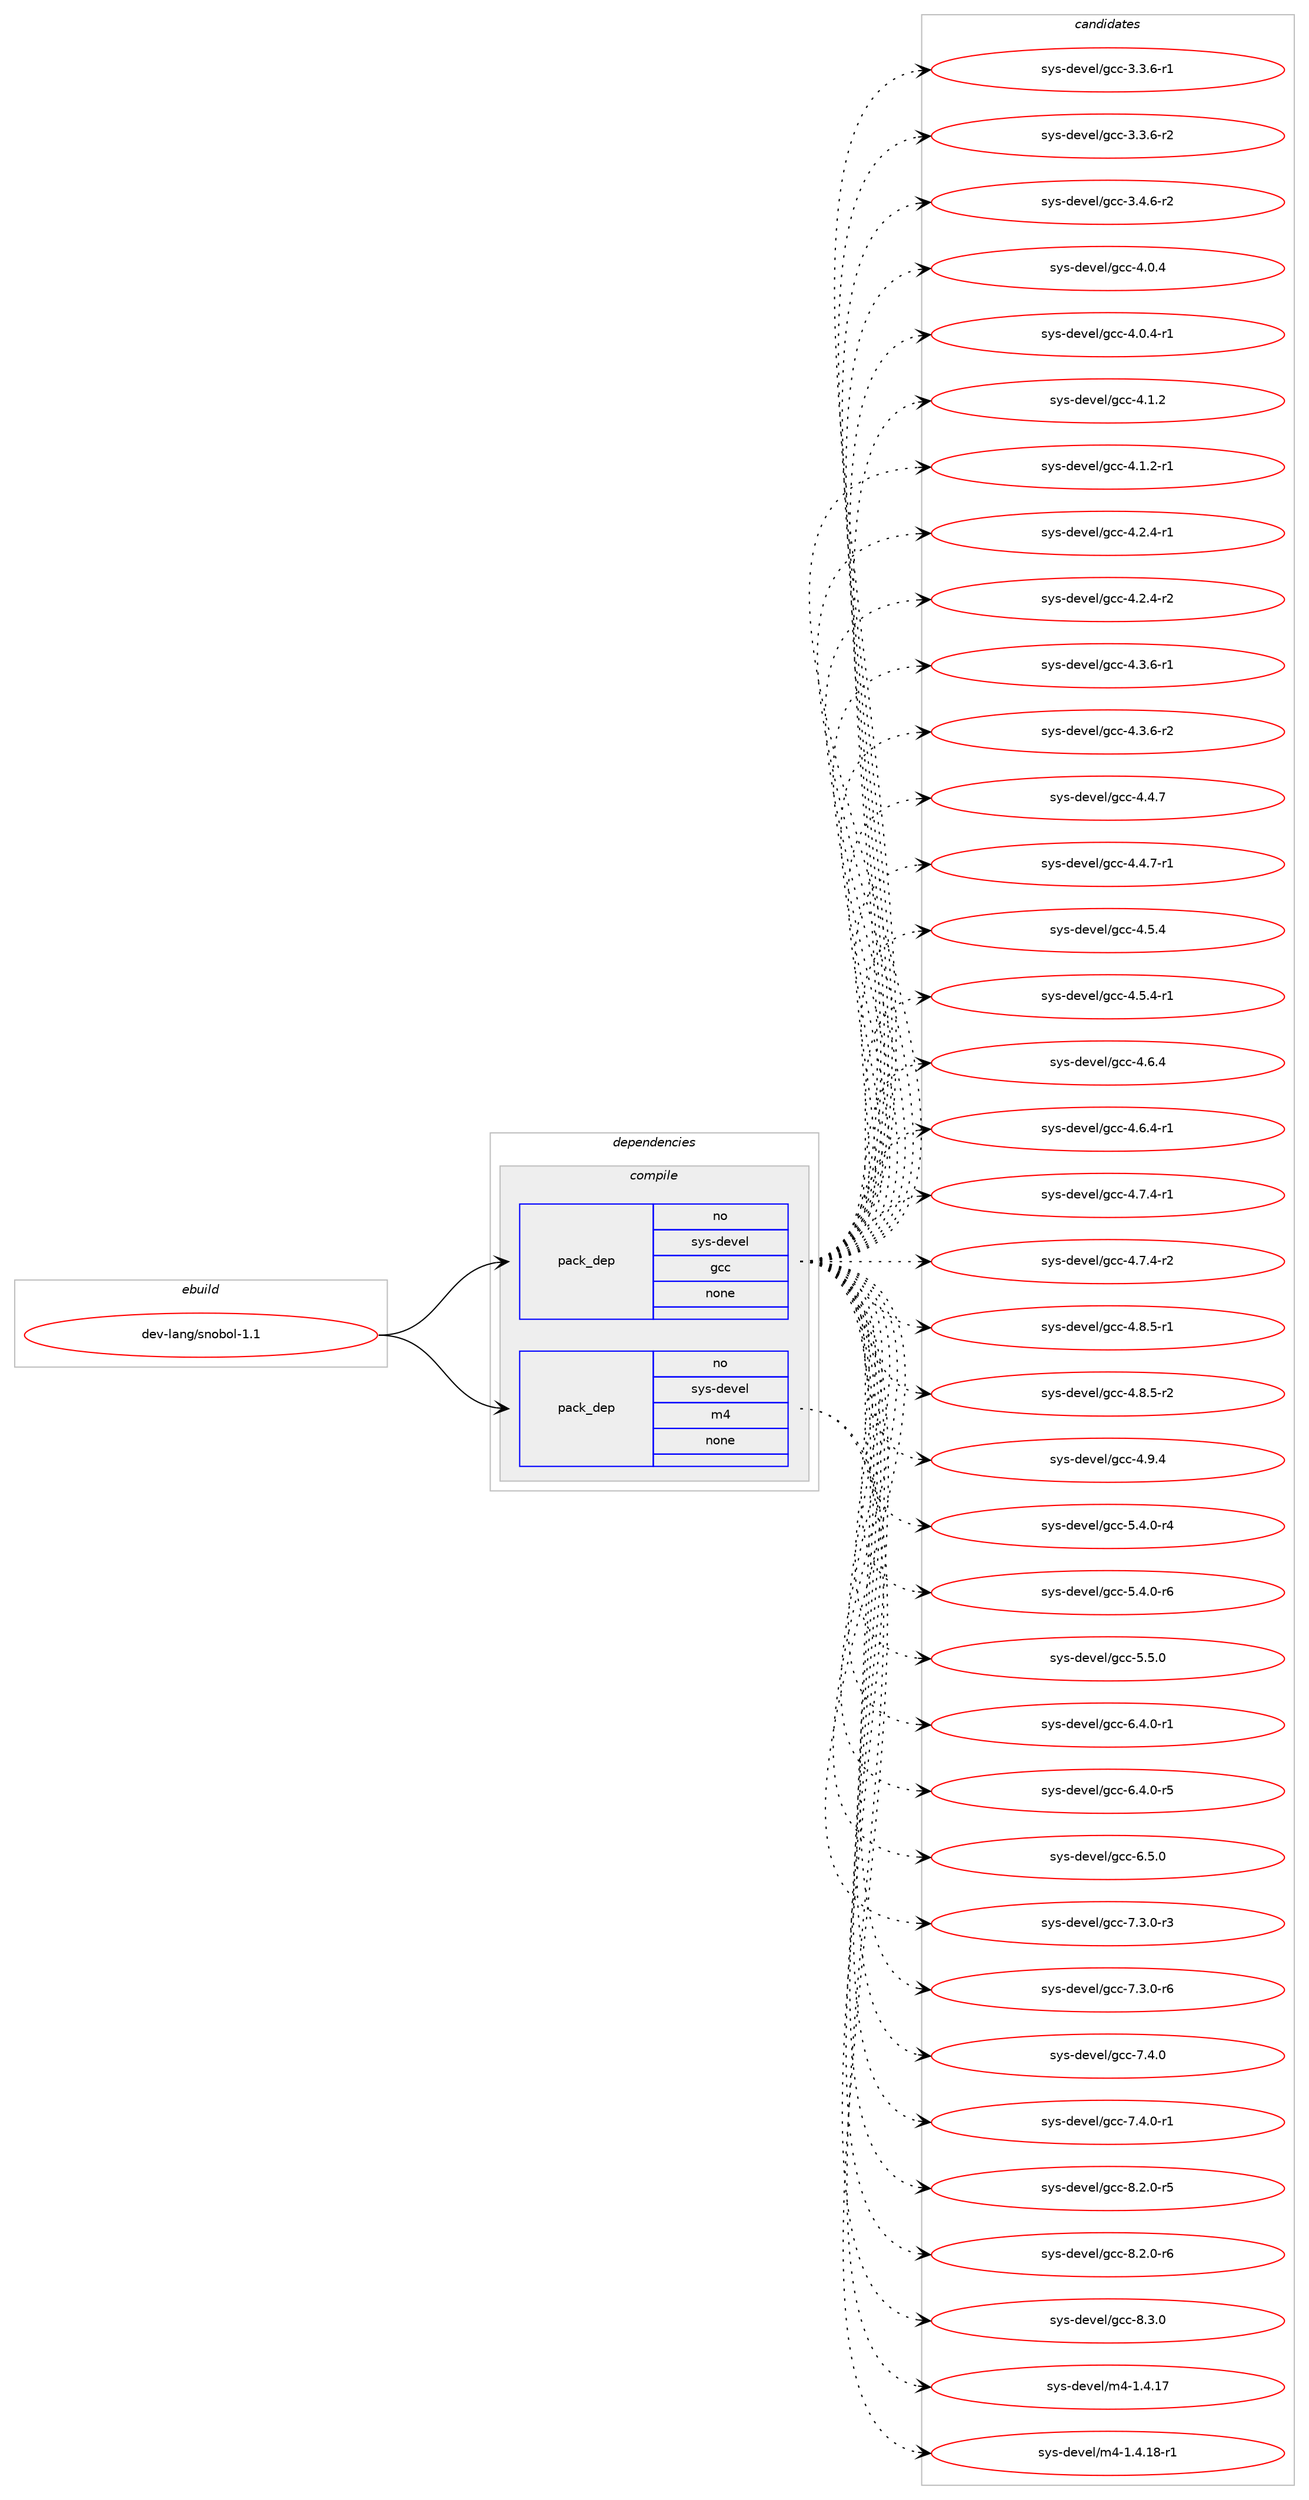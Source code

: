 digraph prolog {

# *************
# Graph options
# *************

newrank=true;
concentrate=true;
compound=true;
graph [rankdir=LR,fontname=Helvetica,fontsize=10,ranksep=1.5];#, ranksep=2.5, nodesep=0.2];
edge  [arrowhead=vee];
node  [fontname=Helvetica,fontsize=10];

# **********
# The ebuild
# **********

subgraph cluster_leftcol {
color=gray;
rank=same;
label=<<i>ebuild</i>>;
id [label="dev-lang/snobol-1.1", color=red, width=4, href="../dev-lang/snobol-1.1.svg"];
}

# ****************
# The dependencies
# ****************

subgraph cluster_midcol {
color=gray;
label=<<i>dependencies</i>>;
subgraph cluster_compile {
fillcolor="#eeeeee";
style=filled;
label=<<i>compile</i>>;
subgraph pack975236 {
dependency1362713 [label=<<TABLE BORDER="0" CELLBORDER="1" CELLSPACING="0" CELLPADDING="4" WIDTH="220"><TR><TD ROWSPAN="6" CELLPADDING="30">pack_dep</TD></TR><TR><TD WIDTH="110">no</TD></TR><TR><TD>sys-devel</TD></TR><TR><TD>gcc</TD></TR><TR><TD>none</TD></TR><TR><TD></TD></TR></TABLE>>, shape=none, color=blue];
}
id:e -> dependency1362713:w [weight=20,style="solid",arrowhead="vee"];
subgraph pack975237 {
dependency1362714 [label=<<TABLE BORDER="0" CELLBORDER="1" CELLSPACING="0" CELLPADDING="4" WIDTH="220"><TR><TD ROWSPAN="6" CELLPADDING="30">pack_dep</TD></TR><TR><TD WIDTH="110">no</TD></TR><TR><TD>sys-devel</TD></TR><TR><TD>m4</TD></TR><TR><TD>none</TD></TR><TR><TD></TD></TR></TABLE>>, shape=none, color=blue];
}
id:e -> dependency1362714:w [weight=20,style="solid",arrowhead="vee"];
}
subgraph cluster_compileandrun {
fillcolor="#eeeeee";
style=filled;
label=<<i>compile and run</i>>;
}
subgraph cluster_run {
fillcolor="#eeeeee";
style=filled;
label=<<i>run</i>>;
}
}

# **************
# The candidates
# **************

subgraph cluster_choices {
rank=same;
color=gray;
label=<<i>candidates</i>>;

subgraph choice975236 {
color=black;
nodesep=1;
choice115121115451001011181011084710399994551465146544511449 [label="sys-devel/gcc-3.3.6-r1", color=red, width=4,href="../sys-devel/gcc-3.3.6-r1.svg"];
choice115121115451001011181011084710399994551465146544511450 [label="sys-devel/gcc-3.3.6-r2", color=red, width=4,href="../sys-devel/gcc-3.3.6-r2.svg"];
choice115121115451001011181011084710399994551465246544511450 [label="sys-devel/gcc-3.4.6-r2", color=red, width=4,href="../sys-devel/gcc-3.4.6-r2.svg"];
choice11512111545100101118101108471039999455246484652 [label="sys-devel/gcc-4.0.4", color=red, width=4,href="../sys-devel/gcc-4.0.4.svg"];
choice115121115451001011181011084710399994552464846524511449 [label="sys-devel/gcc-4.0.4-r1", color=red, width=4,href="../sys-devel/gcc-4.0.4-r1.svg"];
choice11512111545100101118101108471039999455246494650 [label="sys-devel/gcc-4.1.2", color=red, width=4,href="../sys-devel/gcc-4.1.2.svg"];
choice115121115451001011181011084710399994552464946504511449 [label="sys-devel/gcc-4.1.2-r1", color=red, width=4,href="../sys-devel/gcc-4.1.2-r1.svg"];
choice115121115451001011181011084710399994552465046524511449 [label="sys-devel/gcc-4.2.4-r1", color=red, width=4,href="../sys-devel/gcc-4.2.4-r1.svg"];
choice115121115451001011181011084710399994552465046524511450 [label="sys-devel/gcc-4.2.4-r2", color=red, width=4,href="../sys-devel/gcc-4.2.4-r2.svg"];
choice115121115451001011181011084710399994552465146544511449 [label="sys-devel/gcc-4.3.6-r1", color=red, width=4,href="../sys-devel/gcc-4.3.6-r1.svg"];
choice115121115451001011181011084710399994552465146544511450 [label="sys-devel/gcc-4.3.6-r2", color=red, width=4,href="../sys-devel/gcc-4.3.6-r2.svg"];
choice11512111545100101118101108471039999455246524655 [label="sys-devel/gcc-4.4.7", color=red, width=4,href="../sys-devel/gcc-4.4.7.svg"];
choice115121115451001011181011084710399994552465246554511449 [label="sys-devel/gcc-4.4.7-r1", color=red, width=4,href="../sys-devel/gcc-4.4.7-r1.svg"];
choice11512111545100101118101108471039999455246534652 [label="sys-devel/gcc-4.5.4", color=red, width=4,href="../sys-devel/gcc-4.5.4.svg"];
choice115121115451001011181011084710399994552465346524511449 [label="sys-devel/gcc-4.5.4-r1", color=red, width=4,href="../sys-devel/gcc-4.5.4-r1.svg"];
choice11512111545100101118101108471039999455246544652 [label="sys-devel/gcc-4.6.4", color=red, width=4,href="../sys-devel/gcc-4.6.4.svg"];
choice115121115451001011181011084710399994552465446524511449 [label="sys-devel/gcc-4.6.4-r1", color=red, width=4,href="../sys-devel/gcc-4.6.4-r1.svg"];
choice115121115451001011181011084710399994552465546524511449 [label="sys-devel/gcc-4.7.4-r1", color=red, width=4,href="../sys-devel/gcc-4.7.4-r1.svg"];
choice115121115451001011181011084710399994552465546524511450 [label="sys-devel/gcc-4.7.4-r2", color=red, width=4,href="../sys-devel/gcc-4.7.4-r2.svg"];
choice115121115451001011181011084710399994552465646534511449 [label="sys-devel/gcc-4.8.5-r1", color=red, width=4,href="../sys-devel/gcc-4.8.5-r1.svg"];
choice115121115451001011181011084710399994552465646534511450 [label="sys-devel/gcc-4.8.5-r2", color=red, width=4,href="../sys-devel/gcc-4.8.5-r2.svg"];
choice11512111545100101118101108471039999455246574652 [label="sys-devel/gcc-4.9.4", color=red, width=4,href="../sys-devel/gcc-4.9.4.svg"];
choice115121115451001011181011084710399994553465246484511452 [label="sys-devel/gcc-5.4.0-r4", color=red, width=4,href="../sys-devel/gcc-5.4.0-r4.svg"];
choice115121115451001011181011084710399994553465246484511454 [label="sys-devel/gcc-5.4.0-r6", color=red, width=4,href="../sys-devel/gcc-5.4.0-r6.svg"];
choice11512111545100101118101108471039999455346534648 [label="sys-devel/gcc-5.5.0", color=red, width=4,href="../sys-devel/gcc-5.5.0.svg"];
choice115121115451001011181011084710399994554465246484511449 [label="sys-devel/gcc-6.4.0-r1", color=red, width=4,href="../sys-devel/gcc-6.4.0-r1.svg"];
choice115121115451001011181011084710399994554465246484511453 [label="sys-devel/gcc-6.4.0-r5", color=red, width=4,href="../sys-devel/gcc-6.4.0-r5.svg"];
choice11512111545100101118101108471039999455446534648 [label="sys-devel/gcc-6.5.0", color=red, width=4,href="../sys-devel/gcc-6.5.0.svg"];
choice115121115451001011181011084710399994555465146484511451 [label="sys-devel/gcc-7.3.0-r3", color=red, width=4,href="../sys-devel/gcc-7.3.0-r3.svg"];
choice115121115451001011181011084710399994555465146484511454 [label="sys-devel/gcc-7.3.0-r6", color=red, width=4,href="../sys-devel/gcc-7.3.0-r6.svg"];
choice11512111545100101118101108471039999455546524648 [label="sys-devel/gcc-7.4.0", color=red, width=4,href="../sys-devel/gcc-7.4.0.svg"];
choice115121115451001011181011084710399994555465246484511449 [label="sys-devel/gcc-7.4.0-r1", color=red, width=4,href="../sys-devel/gcc-7.4.0-r1.svg"];
choice115121115451001011181011084710399994556465046484511453 [label="sys-devel/gcc-8.2.0-r5", color=red, width=4,href="../sys-devel/gcc-8.2.0-r5.svg"];
choice115121115451001011181011084710399994556465046484511454 [label="sys-devel/gcc-8.2.0-r6", color=red, width=4,href="../sys-devel/gcc-8.2.0-r6.svg"];
choice11512111545100101118101108471039999455646514648 [label="sys-devel/gcc-8.3.0", color=red, width=4,href="../sys-devel/gcc-8.3.0.svg"];
dependency1362713:e -> choice115121115451001011181011084710399994551465146544511449:w [style=dotted,weight="100"];
dependency1362713:e -> choice115121115451001011181011084710399994551465146544511450:w [style=dotted,weight="100"];
dependency1362713:e -> choice115121115451001011181011084710399994551465246544511450:w [style=dotted,weight="100"];
dependency1362713:e -> choice11512111545100101118101108471039999455246484652:w [style=dotted,weight="100"];
dependency1362713:e -> choice115121115451001011181011084710399994552464846524511449:w [style=dotted,weight="100"];
dependency1362713:e -> choice11512111545100101118101108471039999455246494650:w [style=dotted,weight="100"];
dependency1362713:e -> choice115121115451001011181011084710399994552464946504511449:w [style=dotted,weight="100"];
dependency1362713:e -> choice115121115451001011181011084710399994552465046524511449:w [style=dotted,weight="100"];
dependency1362713:e -> choice115121115451001011181011084710399994552465046524511450:w [style=dotted,weight="100"];
dependency1362713:e -> choice115121115451001011181011084710399994552465146544511449:w [style=dotted,weight="100"];
dependency1362713:e -> choice115121115451001011181011084710399994552465146544511450:w [style=dotted,weight="100"];
dependency1362713:e -> choice11512111545100101118101108471039999455246524655:w [style=dotted,weight="100"];
dependency1362713:e -> choice115121115451001011181011084710399994552465246554511449:w [style=dotted,weight="100"];
dependency1362713:e -> choice11512111545100101118101108471039999455246534652:w [style=dotted,weight="100"];
dependency1362713:e -> choice115121115451001011181011084710399994552465346524511449:w [style=dotted,weight="100"];
dependency1362713:e -> choice11512111545100101118101108471039999455246544652:w [style=dotted,weight="100"];
dependency1362713:e -> choice115121115451001011181011084710399994552465446524511449:w [style=dotted,weight="100"];
dependency1362713:e -> choice115121115451001011181011084710399994552465546524511449:w [style=dotted,weight="100"];
dependency1362713:e -> choice115121115451001011181011084710399994552465546524511450:w [style=dotted,weight="100"];
dependency1362713:e -> choice115121115451001011181011084710399994552465646534511449:w [style=dotted,weight="100"];
dependency1362713:e -> choice115121115451001011181011084710399994552465646534511450:w [style=dotted,weight="100"];
dependency1362713:e -> choice11512111545100101118101108471039999455246574652:w [style=dotted,weight="100"];
dependency1362713:e -> choice115121115451001011181011084710399994553465246484511452:w [style=dotted,weight="100"];
dependency1362713:e -> choice115121115451001011181011084710399994553465246484511454:w [style=dotted,weight="100"];
dependency1362713:e -> choice11512111545100101118101108471039999455346534648:w [style=dotted,weight="100"];
dependency1362713:e -> choice115121115451001011181011084710399994554465246484511449:w [style=dotted,weight="100"];
dependency1362713:e -> choice115121115451001011181011084710399994554465246484511453:w [style=dotted,weight="100"];
dependency1362713:e -> choice11512111545100101118101108471039999455446534648:w [style=dotted,weight="100"];
dependency1362713:e -> choice115121115451001011181011084710399994555465146484511451:w [style=dotted,weight="100"];
dependency1362713:e -> choice115121115451001011181011084710399994555465146484511454:w [style=dotted,weight="100"];
dependency1362713:e -> choice11512111545100101118101108471039999455546524648:w [style=dotted,weight="100"];
dependency1362713:e -> choice115121115451001011181011084710399994555465246484511449:w [style=dotted,weight="100"];
dependency1362713:e -> choice115121115451001011181011084710399994556465046484511453:w [style=dotted,weight="100"];
dependency1362713:e -> choice115121115451001011181011084710399994556465046484511454:w [style=dotted,weight="100"];
dependency1362713:e -> choice11512111545100101118101108471039999455646514648:w [style=dotted,weight="100"];
}
subgraph choice975237 {
color=black;
nodesep=1;
choice11512111545100101118101108471095245494652464955 [label="sys-devel/m4-1.4.17", color=red, width=4,href="../sys-devel/m4-1.4.17.svg"];
choice115121115451001011181011084710952454946524649564511449 [label="sys-devel/m4-1.4.18-r1", color=red, width=4,href="../sys-devel/m4-1.4.18-r1.svg"];
dependency1362714:e -> choice11512111545100101118101108471095245494652464955:w [style=dotted,weight="100"];
dependency1362714:e -> choice115121115451001011181011084710952454946524649564511449:w [style=dotted,weight="100"];
}
}

}
